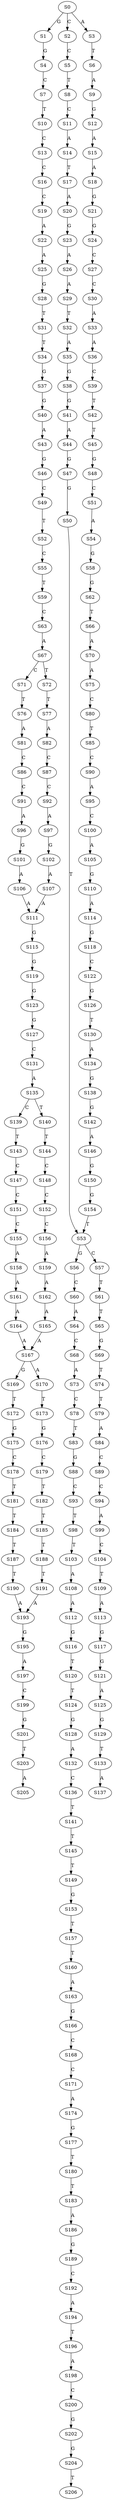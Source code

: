 strict digraph  {
	S0 -> S1 [ label = G ];
	S0 -> S2 [ label = C ];
	S0 -> S3 [ label = A ];
	S1 -> S4 [ label = G ];
	S2 -> S5 [ label = C ];
	S3 -> S6 [ label = T ];
	S4 -> S7 [ label = C ];
	S5 -> S8 [ label = T ];
	S6 -> S9 [ label = A ];
	S7 -> S10 [ label = T ];
	S8 -> S11 [ label = C ];
	S9 -> S12 [ label = G ];
	S10 -> S13 [ label = C ];
	S11 -> S14 [ label = A ];
	S12 -> S15 [ label = A ];
	S13 -> S16 [ label = C ];
	S14 -> S17 [ label = T ];
	S15 -> S18 [ label = A ];
	S16 -> S19 [ label = C ];
	S17 -> S20 [ label = A ];
	S18 -> S21 [ label = G ];
	S19 -> S22 [ label = A ];
	S20 -> S23 [ label = G ];
	S21 -> S24 [ label = G ];
	S22 -> S25 [ label = A ];
	S23 -> S26 [ label = A ];
	S24 -> S27 [ label = C ];
	S25 -> S28 [ label = G ];
	S26 -> S29 [ label = A ];
	S27 -> S30 [ label = C ];
	S28 -> S31 [ label = T ];
	S29 -> S32 [ label = T ];
	S30 -> S33 [ label = A ];
	S31 -> S34 [ label = T ];
	S32 -> S35 [ label = A ];
	S33 -> S36 [ label = A ];
	S34 -> S37 [ label = G ];
	S35 -> S38 [ label = G ];
	S36 -> S39 [ label = C ];
	S37 -> S40 [ label = G ];
	S38 -> S41 [ label = G ];
	S39 -> S42 [ label = T ];
	S40 -> S43 [ label = A ];
	S41 -> S44 [ label = A ];
	S42 -> S45 [ label = T ];
	S43 -> S46 [ label = G ];
	S44 -> S47 [ label = G ];
	S45 -> S48 [ label = G ];
	S46 -> S49 [ label = C ];
	S47 -> S50 [ label = G ];
	S48 -> S51 [ label = C ];
	S49 -> S52 [ label = T ];
	S50 -> S53 [ label = T ];
	S51 -> S54 [ label = A ];
	S52 -> S55 [ label = C ];
	S53 -> S56 [ label = G ];
	S53 -> S57 [ label = C ];
	S54 -> S58 [ label = G ];
	S55 -> S59 [ label = T ];
	S56 -> S60 [ label = C ];
	S57 -> S61 [ label = T ];
	S58 -> S62 [ label = G ];
	S59 -> S63 [ label = C ];
	S60 -> S64 [ label = A ];
	S61 -> S65 [ label = T ];
	S62 -> S66 [ label = T ];
	S63 -> S67 [ label = A ];
	S64 -> S68 [ label = C ];
	S65 -> S69 [ label = G ];
	S66 -> S70 [ label = A ];
	S67 -> S71 [ label = C ];
	S67 -> S72 [ label = T ];
	S68 -> S73 [ label = A ];
	S69 -> S74 [ label = T ];
	S70 -> S75 [ label = A ];
	S71 -> S76 [ label = T ];
	S72 -> S77 [ label = T ];
	S73 -> S78 [ label = C ];
	S74 -> S79 [ label = T ];
	S75 -> S80 [ label = C ];
	S76 -> S81 [ label = A ];
	S77 -> S82 [ label = A ];
	S78 -> S83 [ label = T ];
	S79 -> S84 [ label = A ];
	S80 -> S85 [ label = T ];
	S81 -> S86 [ label = C ];
	S82 -> S87 [ label = C ];
	S83 -> S88 [ label = G ];
	S84 -> S89 [ label = C ];
	S85 -> S90 [ label = C ];
	S86 -> S91 [ label = C ];
	S87 -> S92 [ label = C ];
	S88 -> S93 [ label = C ];
	S89 -> S94 [ label = C ];
	S90 -> S95 [ label = A ];
	S91 -> S96 [ label = A ];
	S92 -> S97 [ label = A ];
	S93 -> S98 [ label = T ];
	S94 -> S99 [ label = A ];
	S95 -> S100 [ label = C ];
	S96 -> S101 [ label = G ];
	S97 -> S102 [ label = G ];
	S98 -> S103 [ label = T ];
	S99 -> S104 [ label = C ];
	S100 -> S105 [ label = A ];
	S101 -> S106 [ label = A ];
	S102 -> S107 [ label = A ];
	S103 -> S108 [ label = A ];
	S104 -> S109 [ label = T ];
	S105 -> S110 [ label = G ];
	S106 -> S111 [ label = A ];
	S107 -> S111 [ label = A ];
	S108 -> S112 [ label = A ];
	S109 -> S113 [ label = A ];
	S110 -> S114 [ label = A ];
	S111 -> S115 [ label = G ];
	S112 -> S116 [ label = G ];
	S113 -> S117 [ label = G ];
	S114 -> S118 [ label = G ];
	S115 -> S119 [ label = G ];
	S116 -> S120 [ label = T ];
	S117 -> S121 [ label = G ];
	S118 -> S122 [ label = C ];
	S119 -> S123 [ label = G ];
	S120 -> S124 [ label = T ];
	S121 -> S125 [ label = A ];
	S122 -> S126 [ label = G ];
	S123 -> S127 [ label = G ];
	S124 -> S128 [ label = G ];
	S125 -> S129 [ label = G ];
	S126 -> S130 [ label = T ];
	S127 -> S131 [ label = C ];
	S128 -> S132 [ label = A ];
	S129 -> S133 [ label = T ];
	S130 -> S134 [ label = A ];
	S131 -> S135 [ label = A ];
	S132 -> S136 [ label = C ];
	S133 -> S137 [ label = A ];
	S134 -> S138 [ label = G ];
	S135 -> S139 [ label = C ];
	S135 -> S140 [ label = T ];
	S136 -> S141 [ label = T ];
	S138 -> S142 [ label = G ];
	S139 -> S143 [ label = T ];
	S140 -> S144 [ label = T ];
	S141 -> S145 [ label = T ];
	S142 -> S146 [ label = A ];
	S143 -> S147 [ label = C ];
	S144 -> S148 [ label = C ];
	S145 -> S149 [ label = T ];
	S146 -> S150 [ label = G ];
	S147 -> S151 [ label = C ];
	S148 -> S152 [ label = C ];
	S149 -> S153 [ label = G ];
	S150 -> S154 [ label = G ];
	S151 -> S155 [ label = C ];
	S152 -> S156 [ label = C ];
	S153 -> S157 [ label = T ];
	S154 -> S53 [ label = T ];
	S155 -> S158 [ label = A ];
	S156 -> S159 [ label = A ];
	S157 -> S160 [ label = T ];
	S158 -> S161 [ label = A ];
	S159 -> S162 [ label = A ];
	S160 -> S163 [ label = A ];
	S161 -> S164 [ label = A ];
	S162 -> S165 [ label = A ];
	S163 -> S166 [ label = G ];
	S164 -> S167 [ label = A ];
	S165 -> S167 [ label = A ];
	S166 -> S168 [ label = C ];
	S167 -> S169 [ label = G ];
	S167 -> S170 [ label = A ];
	S168 -> S171 [ label = C ];
	S169 -> S172 [ label = T ];
	S170 -> S173 [ label = T ];
	S171 -> S174 [ label = A ];
	S172 -> S175 [ label = G ];
	S173 -> S176 [ label = G ];
	S174 -> S177 [ label = G ];
	S175 -> S178 [ label = C ];
	S176 -> S179 [ label = C ];
	S177 -> S180 [ label = T ];
	S178 -> S181 [ label = T ];
	S179 -> S182 [ label = T ];
	S180 -> S183 [ label = T ];
	S181 -> S184 [ label = T ];
	S182 -> S185 [ label = T ];
	S183 -> S186 [ label = A ];
	S184 -> S187 [ label = T ];
	S185 -> S188 [ label = T ];
	S186 -> S189 [ label = G ];
	S187 -> S190 [ label = T ];
	S188 -> S191 [ label = T ];
	S189 -> S192 [ label = C ];
	S190 -> S193 [ label = A ];
	S191 -> S193 [ label = A ];
	S192 -> S194 [ label = A ];
	S193 -> S195 [ label = G ];
	S194 -> S196 [ label = T ];
	S195 -> S197 [ label = A ];
	S196 -> S198 [ label = A ];
	S197 -> S199 [ label = C ];
	S198 -> S200 [ label = C ];
	S199 -> S201 [ label = G ];
	S200 -> S202 [ label = G ];
	S201 -> S203 [ label = T ];
	S202 -> S204 [ label = G ];
	S203 -> S205 [ label = A ];
	S204 -> S206 [ label = T ];
}
